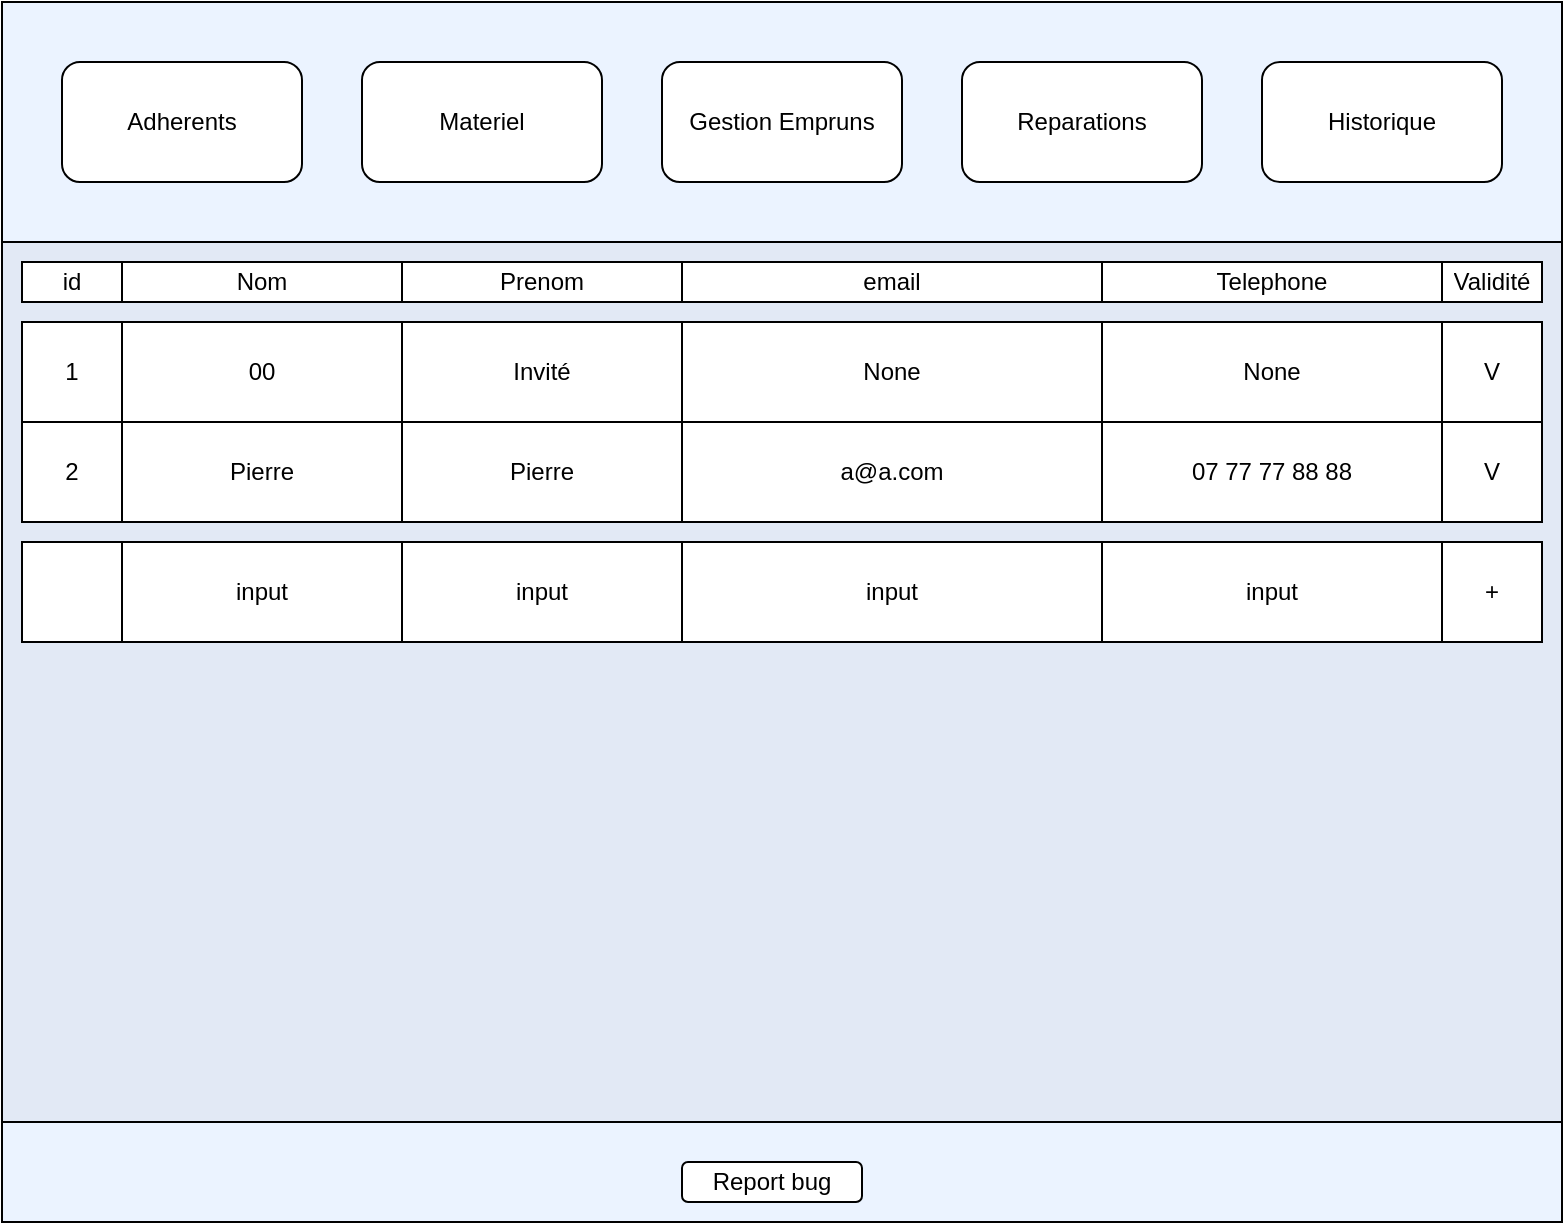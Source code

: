 <mxfile version="23.1.0" type="device">
  <diagram name="Page-1" id="uTffTC_Pb67vYT820Rcr">
    <mxGraphModel dx="1434" dy="698" grid="1" gridSize="10" guides="1" tooltips="1" connect="1" arrows="1" fold="1" page="1" pageScale="1" pageWidth="827" pageHeight="1169" math="0" shadow="0">
      <root>
        <mxCell id="0" />
        <mxCell id="1" parent="0" />
        <mxCell id="sebpEP_0SxB61B78427p-1" value="" style="rounded=0;whiteSpace=wrap;html=1;fillColor=#EBF3FF;" parent="1" vertex="1">
          <mxGeometry width="780" height="120" as="geometry" />
        </mxCell>
        <mxCell id="sebpEP_0SxB61B78427p-2" value="Adherents" style="rounded=1;whiteSpace=wrap;html=1;" parent="1" vertex="1">
          <mxGeometry x="30" y="30" width="120" height="60" as="geometry" />
        </mxCell>
        <mxCell id="sebpEP_0SxB61B78427p-3" value="Materiel" style="rounded=1;whiteSpace=wrap;html=1;" parent="1" vertex="1">
          <mxGeometry x="180" y="30" width="120" height="60" as="geometry" />
        </mxCell>
        <mxCell id="sebpEP_0SxB61B78427p-4" value="Gestion Empruns" style="rounded=1;whiteSpace=wrap;html=1;" parent="1" vertex="1">
          <mxGeometry x="330" y="30" width="120" height="60" as="geometry" />
        </mxCell>
        <mxCell id="sebpEP_0SxB61B78427p-5" value="Reparations" style="rounded=1;whiteSpace=wrap;html=1;" parent="1" vertex="1">
          <mxGeometry x="480" y="30" width="120" height="60" as="geometry" />
        </mxCell>
        <mxCell id="sebpEP_0SxB61B78427p-6" value="Historique" style="rounded=1;whiteSpace=wrap;html=1;" parent="1" vertex="1">
          <mxGeometry x="630" y="30" width="120" height="60" as="geometry" />
        </mxCell>
        <mxCell id="sebpEP_0SxB61B78427p-7" value="" style="rounded=0;whiteSpace=wrap;html=1;fillColor=#E2E9F5;" parent="1" vertex="1">
          <mxGeometry y="120" width="780" height="440" as="geometry" />
        </mxCell>
        <mxCell id="sebpEP_0SxB61B78427p-8" value="" style="rounded=0;whiteSpace=wrap;html=1;fillColor=#EBF3FF;" parent="1" vertex="1">
          <mxGeometry y="560" width="780" height="50" as="geometry" />
        </mxCell>
        <mxCell id="sebpEP_0SxB61B78427p-9" value="Report bug" style="rounded=1;whiteSpace=wrap;html=1;" parent="1" vertex="1">
          <mxGeometry x="340" y="580" width="90" height="20" as="geometry" />
        </mxCell>
        <mxCell id="sebpEP_0SxB61B78427p-112" value="" style="shape=table;startSize=0;container=1;collapsible=0;childLayout=tableLayout;" parent="1" vertex="1">
          <mxGeometry x="10" y="130" width="760" height="20" as="geometry" />
        </mxCell>
        <mxCell id="sebpEP_0SxB61B78427p-113" value="" style="shape=tableRow;horizontal=0;startSize=0;swimlaneHead=0;swimlaneBody=0;strokeColor=inherit;top=0;left=0;bottom=0;right=0;collapsible=0;dropTarget=0;fillColor=none;points=[[0,0.5],[1,0.5]];portConstraint=eastwest;" parent="sebpEP_0SxB61B78427p-112" vertex="1">
          <mxGeometry width="760" height="20" as="geometry" />
        </mxCell>
        <mxCell id="sebpEP_0SxB61B78427p-114" value="id" style="shape=partialRectangle;html=1;whiteSpace=wrap;connectable=0;strokeColor=inherit;overflow=hidden;fillColor=none;top=0;left=0;bottom=0;right=0;pointerEvents=1;" parent="sebpEP_0SxB61B78427p-113" vertex="1">
          <mxGeometry width="50" height="20" as="geometry">
            <mxRectangle width="50" height="20" as="alternateBounds" />
          </mxGeometry>
        </mxCell>
        <mxCell id="sebpEP_0SxB61B78427p-115" value="Nom" style="shape=partialRectangle;html=1;whiteSpace=wrap;connectable=0;strokeColor=inherit;overflow=hidden;fillColor=none;top=0;left=0;bottom=0;right=0;pointerEvents=1;" parent="sebpEP_0SxB61B78427p-113" vertex="1">
          <mxGeometry x="50" width="140" height="20" as="geometry">
            <mxRectangle width="140" height="20" as="alternateBounds" />
          </mxGeometry>
        </mxCell>
        <mxCell id="sebpEP_0SxB61B78427p-116" value="Prenom" style="shape=partialRectangle;html=1;whiteSpace=wrap;connectable=0;strokeColor=inherit;overflow=hidden;fillColor=none;top=0;left=0;bottom=0;right=0;pointerEvents=1;" parent="sebpEP_0SxB61B78427p-113" vertex="1">
          <mxGeometry x="190" width="140" height="20" as="geometry">
            <mxRectangle width="140" height="20" as="alternateBounds" />
          </mxGeometry>
        </mxCell>
        <mxCell id="sebpEP_0SxB61B78427p-117" value="email" style="shape=partialRectangle;html=1;whiteSpace=wrap;connectable=0;strokeColor=inherit;overflow=hidden;fillColor=none;top=0;left=0;bottom=0;right=0;pointerEvents=1;" parent="sebpEP_0SxB61B78427p-113" vertex="1">
          <mxGeometry x="330" width="210" height="20" as="geometry">
            <mxRectangle width="210" height="20" as="alternateBounds" />
          </mxGeometry>
        </mxCell>
        <mxCell id="sebpEP_0SxB61B78427p-118" value="Telephone" style="shape=partialRectangle;html=1;whiteSpace=wrap;connectable=0;strokeColor=inherit;overflow=hidden;fillColor=none;top=0;left=0;bottom=0;right=0;pointerEvents=1;" parent="sebpEP_0SxB61B78427p-113" vertex="1">
          <mxGeometry x="540" width="170" height="20" as="geometry">
            <mxRectangle width="170" height="20" as="alternateBounds" />
          </mxGeometry>
        </mxCell>
        <mxCell id="sebpEP_0SxB61B78427p-119" value="Validité" style="shape=partialRectangle;html=1;whiteSpace=wrap;connectable=0;strokeColor=inherit;overflow=hidden;fillColor=none;top=0;left=0;bottom=0;right=0;pointerEvents=1;" parent="sebpEP_0SxB61B78427p-113" vertex="1">
          <mxGeometry x="710" width="50" height="20" as="geometry">
            <mxRectangle width="50" height="20" as="alternateBounds" />
          </mxGeometry>
        </mxCell>
        <mxCell id="sebpEP_0SxB61B78427p-120" value="" style="shape=table;startSize=0;container=1;collapsible=0;childLayout=tableLayout;" parent="1" vertex="1">
          <mxGeometry x="10" y="160" width="760" height="50" as="geometry" />
        </mxCell>
        <mxCell id="sebpEP_0SxB61B78427p-121" value="" style="shape=tableRow;horizontal=0;startSize=0;swimlaneHead=0;swimlaneBody=0;strokeColor=inherit;top=0;left=0;bottom=0;right=0;collapsible=0;dropTarget=0;fillColor=none;points=[[0,0.5],[1,0.5]];portConstraint=eastwest;" parent="sebpEP_0SxB61B78427p-120" vertex="1">
          <mxGeometry width="760" height="50" as="geometry" />
        </mxCell>
        <mxCell id="sebpEP_0SxB61B78427p-122" value="1" style="shape=partialRectangle;html=1;whiteSpace=wrap;connectable=0;strokeColor=inherit;overflow=hidden;fillColor=none;top=0;left=0;bottom=0;right=0;pointerEvents=1;" parent="sebpEP_0SxB61B78427p-121" vertex="1">
          <mxGeometry width="50" height="50" as="geometry">
            <mxRectangle width="50" height="50" as="alternateBounds" />
          </mxGeometry>
        </mxCell>
        <mxCell id="sebpEP_0SxB61B78427p-123" value="00" style="shape=partialRectangle;html=1;whiteSpace=wrap;connectable=0;strokeColor=inherit;overflow=hidden;fillColor=none;top=0;left=0;bottom=0;right=0;pointerEvents=1;" parent="sebpEP_0SxB61B78427p-121" vertex="1">
          <mxGeometry x="50" width="140" height="50" as="geometry">
            <mxRectangle width="140" height="50" as="alternateBounds" />
          </mxGeometry>
        </mxCell>
        <mxCell id="sebpEP_0SxB61B78427p-124" value="Invité" style="shape=partialRectangle;html=1;whiteSpace=wrap;connectable=0;strokeColor=inherit;overflow=hidden;fillColor=none;top=0;left=0;bottom=0;right=0;pointerEvents=1;" parent="sebpEP_0SxB61B78427p-121" vertex="1">
          <mxGeometry x="190" width="140" height="50" as="geometry">
            <mxRectangle width="140" height="50" as="alternateBounds" />
          </mxGeometry>
        </mxCell>
        <mxCell id="sebpEP_0SxB61B78427p-125" value="None" style="shape=partialRectangle;html=1;whiteSpace=wrap;connectable=0;strokeColor=inherit;overflow=hidden;fillColor=none;top=0;left=0;bottom=0;right=0;pointerEvents=1;" parent="sebpEP_0SxB61B78427p-121" vertex="1">
          <mxGeometry x="330" width="210" height="50" as="geometry">
            <mxRectangle width="210" height="50" as="alternateBounds" />
          </mxGeometry>
        </mxCell>
        <mxCell id="sebpEP_0SxB61B78427p-126" value="None" style="shape=partialRectangle;html=1;whiteSpace=wrap;connectable=0;strokeColor=inherit;overflow=hidden;fillColor=none;top=0;left=0;bottom=0;right=0;pointerEvents=1;" parent="sebpEP_0SxB61B78427p-121" vertex="1">
          <mxGeometry x="540" width="170" height="50" as="geometry">
            <mxRectangle width="170" height="50" as="alternateBounds" />
          </mxGeometry>
        </mxCell>
        <mxCell id="sebpEP_0SxB61B78427p-127" value="V" style="shape=partialRectangle;html=1;whiteSpace=wrap;connectable=0;strokeColor=inherit;overflow=hidden;fillColor=none;top=0;left=0;bottom=0;right=0;pointerEvents=1;" parent="sebpEP_0SxB61B78427p-121" vertex="1">
          <mxGeometry x="710" width="50" height="50" as="geometry">
            <mxRectangle width="50" height="50" as="alternateBounds" />
          </mxGeometry>
        </mxCell>
        <mxCell id="sebpEP_0SxB61B78427p-128" value="" style="shape=table;startSize=0;container=1;collapsible=0;childLayout=tableLayout;" parent="1" vertex="1">
          <mxGeometry x="10" y="210" width="760" height="50" as="geometry" />
        </mxCell>
        <mxCell id="sebpEP_0SxB61B78427p-129" value="" style="shape=tableRow;horizontal=0;startSize=0;swimlaneHead=0;swimlaneBody=0;strokeColor=inherit;top=0;left=0;bottom=0;right=0;collapsible=0;dropTarget=0;fillColor=none;points=[[0,0.5],[1,0.5]];portConstraint=eastwest;" parent="sebpEP_0SxB61B78427p-128" vertex="1">
          <mxGeometry width="760" height="50" as="geometry" />
        </mxCell>
        <mxCell id="sebpEP_0SxB61B78427p-130" value="2" style="shape=partialRectangle;html=1;whiteSpace=wrap;connectable=0;strokeColor=inherit;overflow=hidden;fillColor=none;top=0;left=0;bottom=0;right=0;pointerEvents=1;" parent="sebpEP_0SxB61B78427p-129" vertex="1">
          <mxGeometry width="50" height="50" as="geometry">
            <mxRectangle width="50" height="50" as="alternateBounds" />
          </mxGeometry>
        </mxCell>
        <mxCell id="sebpEP_0SxB61B78427p-131" value="Pierre" style="shape=partialRectangle;html=1;whiteSpace=wrap;connectable=0;strokeColor=inherit;overflow=hidden;fillColor=none;top=0;left=0;bottom=0;right=0;pointerEvents=1;" parent="sebpEP_0SxB61B78427p-129" vertex="1">
          <mxGeometry x="50" width="140" height="50" as="geometry">
            <mxRectangle width="140" height="50" as="alternateBounds" />
          </mxGeometry>
        </mxCell>
        <mxCell id="sebpEP_0SxB61B78427p-132" value="Pierre" style="shape=partialRectangle;html=1;whiteSpace=wrap;connectable=0;strokeColor=inherit;overflow=hidden;fillColor=none;top=0;left=0;bottom=0;right=0;pointerEvents=1;" parent="sebpEP_0SxB61B78427p-129" vertex="1">
          <mxGeometry x="190" width="140" height="50" as="geometry">
            <mxRectangle width="140" height="50" as="alternateBounds" />
          </mxGeometry>
        </mxCell>
        <mxCell id="sebpEP_0SxB61B78427p-133" value="a@a.com" style="shape=partialRectangle;html=1;whiteSpace=wrap;connectable=0;strokeColor=inherit;overflow=hidden;fillColor=none;top=0;left=0;bottom=0;right=0;pointerEvents=1;" parent="sebpEP_0SxB61B78427p-129" vertex="1">
          <mxGeometry x="330" width="210" height="50" as="geometry">
            <mxRectangle width="210" height="50" as="alternateBounds" />
          </mxGeometry>
        </mxCell>
        <mxCell id="sebpEP_0SxB61B78427p-134" value="07 77 77 88 88" style="shape=partialRectangle;html=1;whiteSpace=wrap;connectable=0;strokeColor=inherit;overflow=hidden;fillColor=none;top=0;left=0;bottom=0;right=0;pointerEvents=1;" parent="sebpEP_0SxB61B78427p-129" vertex="1">
          <mxGeometry x="540" width="170" height="50" as="geometry">
            <mxRectangle width="170" height="50" as="alternateBounds" />
          </mxGeometry>
        </mxCell>
        <mxCell id="sebpEP_0SxB61B78427p-135" value="V" style="shape=partialRectangle;html=1;whiteSpace=wrap;connectable=0;strokeColor=inherit;overflow=hidden;fillColor=none;top=0;left=0;bottom=0;right=0;pointerEvents=1;" parent="sebpEP_0SxB61B78427p-129" vertex="1">
          <mxGeometry x="710" width="50" height="50" as="geometry">
            <mxRectangle width="50" height="50" as="alternateBounds" />
          </mxGeometry>
        </mxCell>
        <mxCell id="9ZnR4TzONEjd_ZOYPLpL-1" value="" style="shape=table;startSize=0;container=1;collapsible=0;childLayout=tableLayout;" vertex="1" parent="1">
          <mxGeometry x="10" y="270" width="760" height="50" as="geometry" />
        </mxCell>
        <mxCell id="9ZnR4TzONEjd_ZOYPLpL-2" value="" style="shape=tableRow;horizontal=0;startSize=0;swimlaneHead=0;swimlaneBody=0;strokeColor=inherit;top=0;left=0;bottom=0;right=0;collapsible=0;dropTarget=0;fillColor=none;points=[[0,0.5],[1,0.5]];portConstraint=eastwest;" vertex="1" parent="9ZnR4TzONEjd_ZOYPLpL-1">
          <mxGeometry width="760" height="50" as="geometry" />
        </mxCell>
        <mxCell id="9ZnR4TzONEjd_ZOYPLpL-3" value="" style="shape=partialRectangle;html=1;whiteSpace=wrap;connectable=0;strokeColor=inherit;overflow=hidden;fillColor=none;top=0;left=0;bottom=0;right=0;pointerEvents=1;" vertex="1" parent="9ZnR4TzONEjd_ZOYPLpL-2">
          <mxGeometry width="50" height="50" as="geometry">
            <mxRectangle width="50" height="50" as="alternateBounds" />
          </mxGeometry>
        </mxCell>
        <mxCell id="9ZnR4TzONEjd_ZOYPLpL-4" value="input" style="shape=partialRectangle;html=1;whiteSpace=wrap;connectable=0;strokeColor=inherit;overflow=hidden;fillColor=none;top=0;left=0;bottom=0;right=0;pointerEvents=1;" vertex="1" parent="9ZnR4TzONEjd_ZOYPLpL-2">
          <mxGeometry x="50" width="140" height="50" as="geometry">
            <mxRectangle width="140" height="50" as="alternateBounds" />
          </mxGeometry>
        </mxCell>
        <mxCell id="9ZnR4TzONEjd_ZOYPLpL-5" value="input" style="shape=partialRectangle;html=1;whiteSpace=wrap;connectable=0;strokeColor=inherit;overflow=hidden;fillColor=none;top=0;left=0;bottom=0;right=0;pointerEvents=1;" vertex="1" parent="9ZnR4TzONEjd_ZOYPLpL-2">
          <mxGeometry x="190" width="140" height="50" as="geometry">
            <mxRectangle width="140" height="50" as="alternateBounds" />
          </mxGeometry>
        </mxCell>
        <mxCell id="9ZnR4TzONEjd_ZOYPLpL-6" value="input" style="shape=partialRectangle;html=1;whiteSpace=wrap;connectable=0;strokeColor=inherit;overflow=hidden;fillColor=none;top=0;left=0;bottom=0;right=0;pointerEvents=1;" vertex="1" parent="9ZnR4TzONEjd_ZOYPLpL-2">
          <mxGeometry x="330" width="210" height="50" as="geometry">
            <mxRectangle width="210" height="50" as="alternateBounds" />
          </mxGeometry>
        </mxCell>
        <mxCell id="9ZnR4TzONEjd_ZOYPLpL-7" value="input" style="shape=partialRectangle;html=1;whiteSpace=wrap;connectable=0;strokeColor=inherit;overflow=hidden;fillColor=none;top=0;left=0;bottom=0;right=0;pointerEvents=1;" vertex="1" parent="9ZnR4TzONEjd_ZOYPLpL-2">
          <mxGeometry x="540" width="170" height="50" as="geometry">
            <mxRectangle width="170" height="50" as="alternateBounds" />
          </mxGeometry>
        </mxCell>
        <mxCell id="9ZnR4TzONEjd_ZOYPLpL-8" value="+" style="shape=partialRectangle;html=1;whiteSpace=wrap;connectable=0;strokeColor=inherit;overflow=hidden;fillColor=none;top=0;left=0;bottom=0;right=0;pointerEvents=1;" vertex="1" parent="9ZnR4TzONEjd_ZOYPLpL-2">
          <mxGeometry x="710" width="50" height="50" as="geometry">
            <mxRectangle width="50" height="50" as="alternateBounds" />
          </mxGeometry>
        </mxCell>
      </root>
    </mxGraphModel>
  </diagram>
</mxfile>
